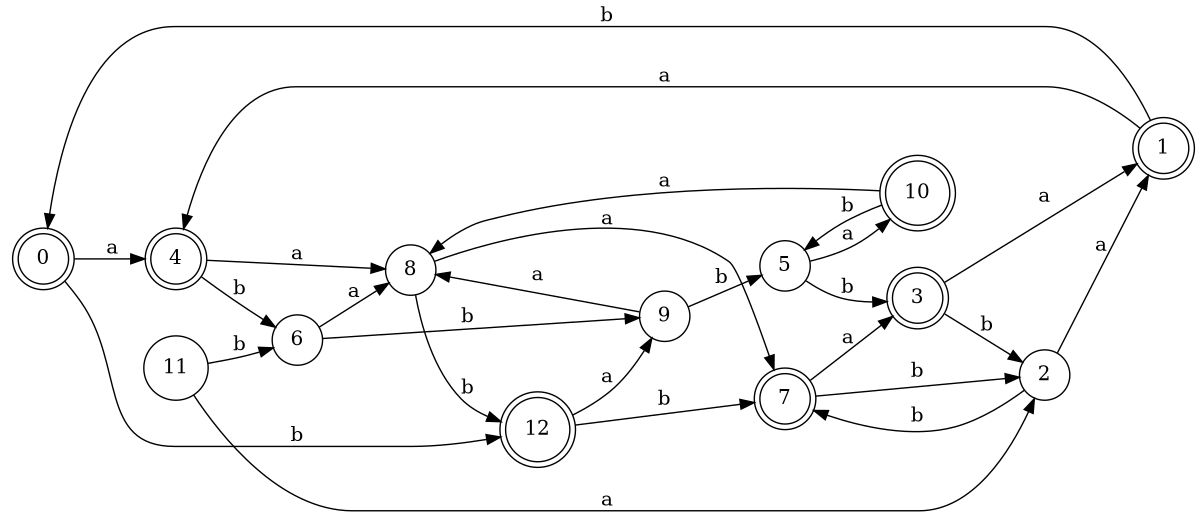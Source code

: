 digraph n11_10 {
__start0 [label="" shape="none"];

rankdir=LR;
size="8,5";

s0 [style="rounded,filled", color="black", fillcolor="white" shape="doublecircle", label="0"];
s1 [style="rounded,filled", color="black", fillcolor="white" shape="doublecircle", label="1"];
s2 [style="filled", color="black", fillcolor="white" shape="circle", label="2"];
s3 [style="rounded,filled", color="black", fillcolor="white" shape="doublecircle", label="3"];
s4 [style="rounded,filled", color="black", fillcolor="white" shape="doublecircle", label="4"];
s5 [style="filled", color="black", fillcolor="white" shape="circle", label="5"];
s6 [style="filled", color="black", fillcolor="white" shape="circle", label="6"];
s7 [style="rounded,filled", color="black", fillcolor="white" shape="doublecircle", label="7"];
s8 [style="filled", color="black", fillcolor="white" shape="circle", label="8"];
s9 [style="filled", color="black", fillcolor="white" shape="circle", label="9"];
s10 [style="rounded,filled", color="black", fillcolor="white" shape="doublecircle", label="10"];
s11 [style="filled", color="black", fillcolor="white" shape="circle", label="11"];
s12 [style="rounded,filled", color="black", fillcolor="white" shape="doublecircle", label="12"];
s0 -> s4 [label="a"];
s0 -> s12 [label="b"];
s1 -> s4 [label="a"];
s1 -> s0 [label="b"];
s2 -> s1 [label="a"];
s2 -> s7 [label="b"];
s3 -> s1 [label="a"];
s3 -> s2 [label="b"];
s4 -> s8 [label="a"];
s4 -> s6 [label="b"];
s5 -> s10 [label="a"];
s5 -> s3 [label="b"];
s6 -> s8 [label="a"];
s6 -> s9 [label="b"];
s7 -> s3 [label="a"];
s7 -> s2 [label="b"];
s8 -> s7 [label="a"];
s8 -> s12 [label="b"];
s9 -> s8 [label="a"];
s9 -> s5 [label="b"];
s10 -> s8 [label="a"];
s10 -> s5 [label="b"];
s11 -> s2 [label="a"];
s11 -> s6 [label="b"];
s12 -> s9 [label="a"];
s12 -> s7 [label="b"];

}
